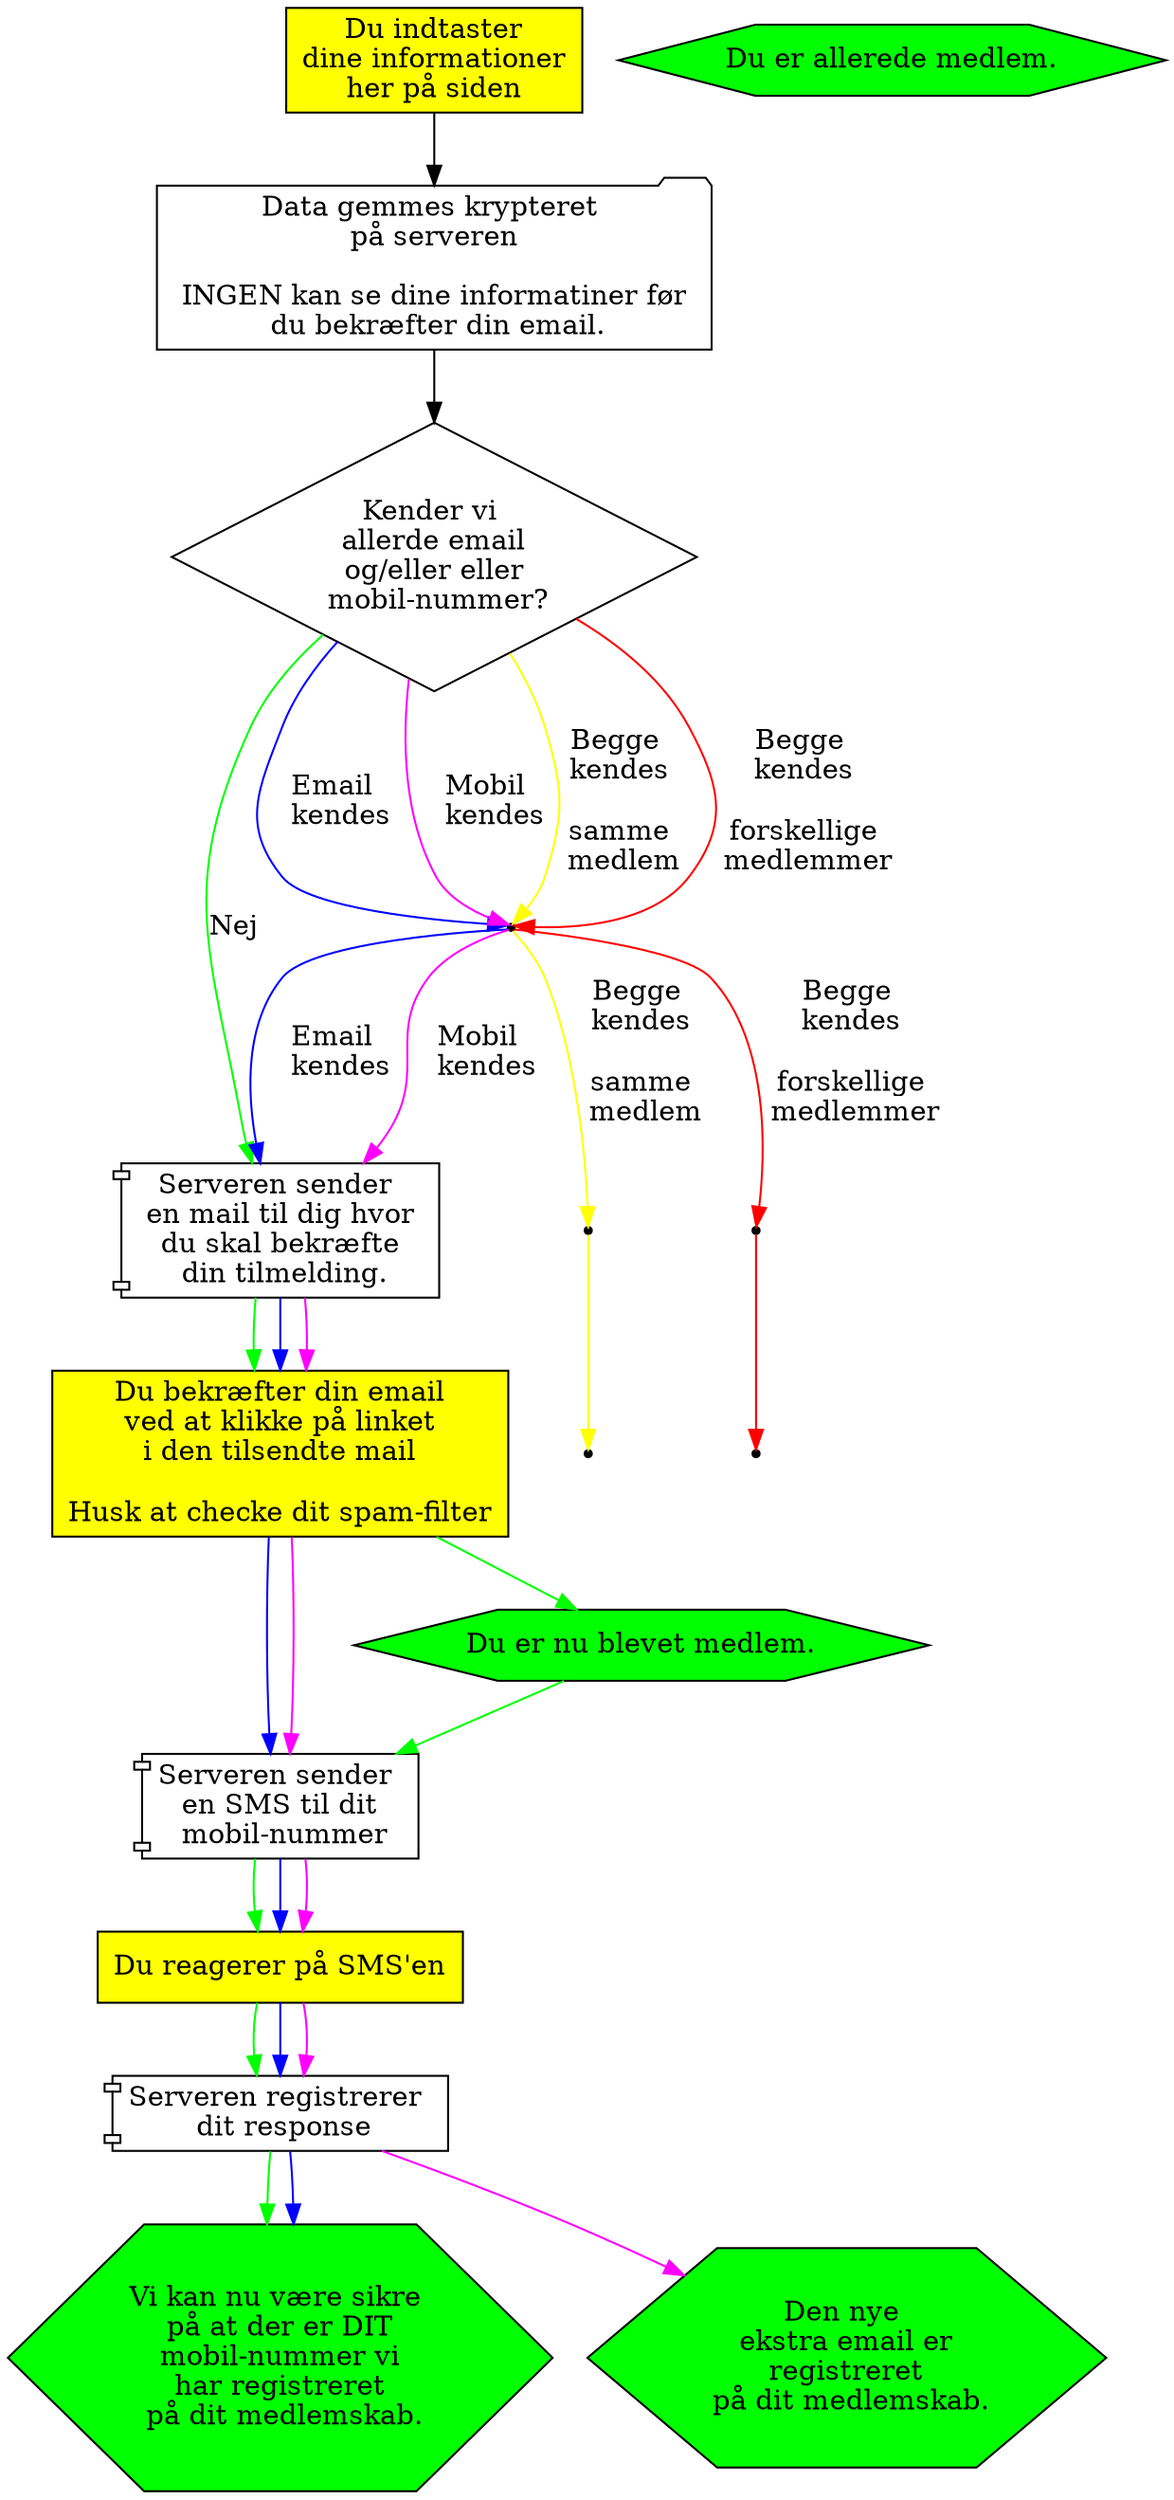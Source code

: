digraph indmeldelse {
  { # Dine handlinger
    node [ shape=box style=filled fillcolor=yellow ];
    indtast         [label="Du indtaster\ndine informationer\nher på siden"];
    confirm_email   [label="Du bekræfter din email\nved at klikke på linket\ni den tilsendte mail\n\nHusk at checke dit spam-filter"];
    confirm_sms     [label="Du reagerer på SMS'en"];
  }
  send_tilmelding        [shape=folder label="Data gemmes krypteret \n på serveren \n \n INGEN kan se dine informatiner før \n du bekræfter din email."];
  { # Server-aktiviteter
    node [shape=component];
    server_sender_email [label="Serveren sender \n en mail til dig hvor \n du skal bekræfte \n din tilmelding."];
    server_sender_sms   [label="Serveren sender \n en SMS til dit \n mobil-nummer"];
    sms_confirmed       [label="Serveren registrerer \n dit response"];
  }
  { # Results
    node [shape=hexagon   style=filled fillcolor=green ];
    du_biver_medlem        [label="Du er nu blevet medlem."];
    allerede_medlem        [label="Du er allerede medlem."];
    mobile_ok              [label="Vi kan nu være sikre \n på at der er DIT \n mobil-nummer vi \n har registreret \n på dit medlemskab."]; 
    email_added            [label="Den nye \n ekstra email er \n registreret \n på dit medlemskab." ];
  }
  { # Valg
    node [shape=diamond];
    findes_allerede        [label="Kender vi \n allerde email \n og/eller eller \n mobil-nummer?"];
  }

  node [shape=point];

  indtast -> send_tilmelding -> findes_allerede;
  {
    edge [color=green];
                                findes_allerede ->                    server_sender_email [label="Nej"];
                                                                      server_sender_email -> confirm_email -> du_biver_medlem -> server_sender_sms -> confirm_sms -> sms_confirmed  -> mobile_ok;
  }
  {
    edge [color=blue];
                                findes_allerede -> alledere_medlem -> server_sender_email [label="Email \n kendes"];
                                                                      server_sender_email -> confirm_email ->                    server_sender_sms -> confirm_sms -> sms_confirmed -> mobile_ok;
  }
  {
    edge [color=magenta];
                                findes_allerede -> alledere_medlem -> server_sender_email [label="Mobil \n kendes"];
                                                                      server_sender_email -> confirm_email ->                    server_sender_sms -> confirm_sms -> sms_confirmed -> email_added;
  }
  {
    edge [color=yellow];
                                findes_allerede-> alledere_medlem -> samme_member         [label="Begge \n kendes \n\n samme \n medlem"];
                                                                     samme_member         -> already_member_email;
  }
  {
    edge [color=red];
                                findes_allerede-> alledere_medlem -> different_members    [label="Begge \n kendes \n\n forskellige \n medlemmer"];
                                                                     different_members    -> diffierent_members_email;
  }
}
